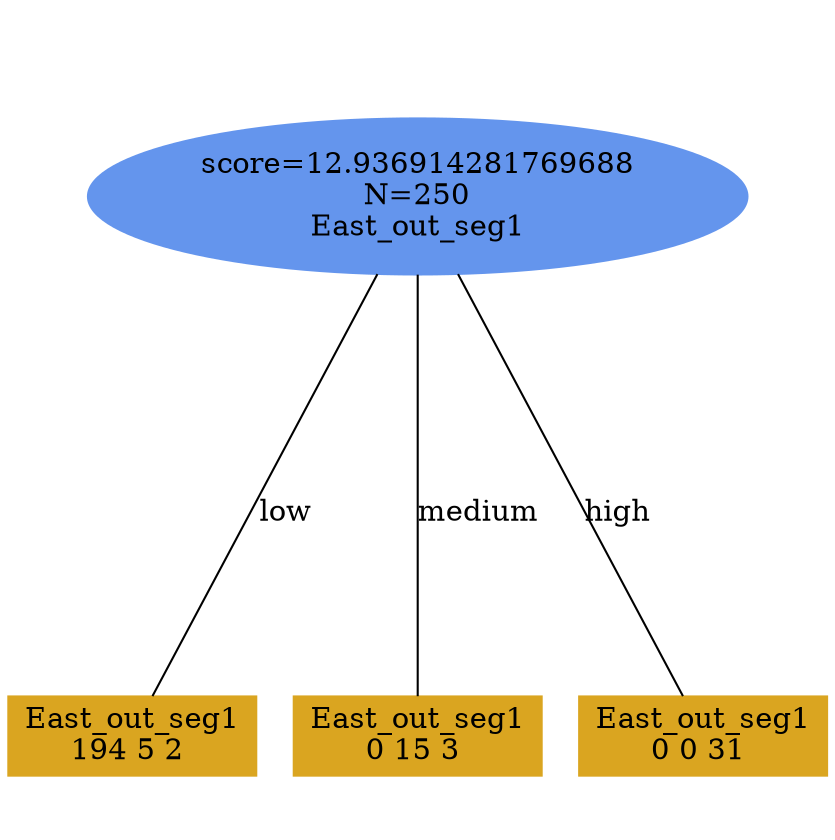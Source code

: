 digraph "DD" {
size = "7.5,10"
ratio=1.0;
center = true;
edge [dir = none];
{ rank = same; node [shape=ellipse, style=filled, color=cornflowerblue];"2699" [label="score=12.936914281769688\nN=250\nEast_out_seg1"];}
{ rank = same; node [shape=box, style=filled, color=goldenrod];"2700" [label="East_out_seg1\n194 5 2 "];}
{ rank = same; node [shape=box, style=filled, color=goldenrod];"2701" [label="East_out_seg1\n0 15 3 "];}
{ rank = same; node [shape=box, style=filled, color=goldenrod];"2702" [label="East_out_seg1\n0 0 31 "];}
"2699" -> "2700" [label = "low"];
"2699" -> "2701" [label = "medium"];
"2699" -> "2702" [label = "high"];

}